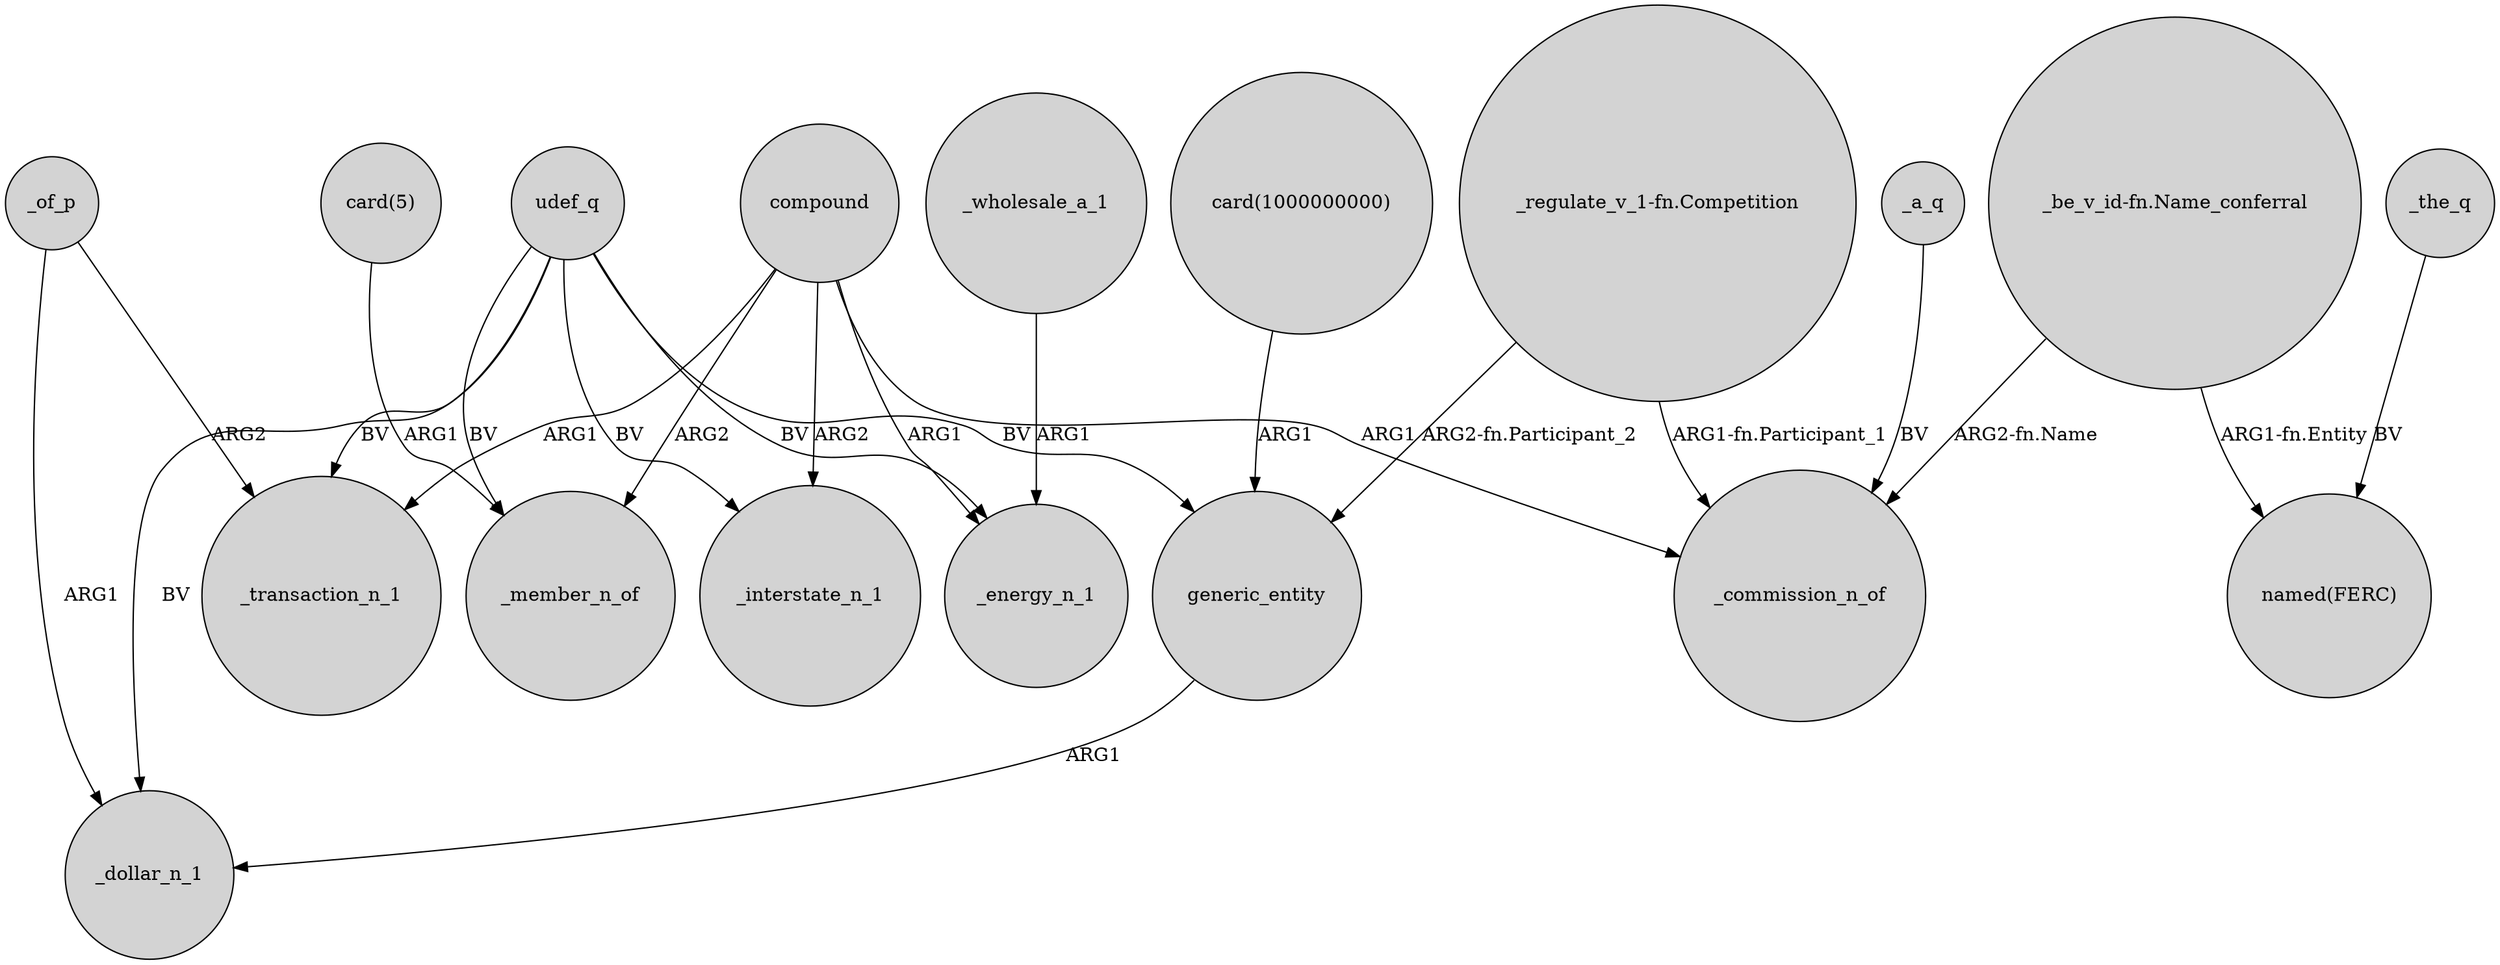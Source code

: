 digraph {
	node [shape=circle style=filled]
	_of_p -> _dollar_n_1 [label=ARG1]
	udef_q -> _interstate_n_1 [label=BV]
	udef_q -> _member_n_of [label=BV]
	_of_p -> _transaction_n_1 [label=ARG2]
	compound -> _energy_n_1 [label=ARG1]
	generic_entity -> _dollar_n_1 [label=ARG1]
	udef_q -> generic_entity [label=BV]
	compound -> _interstate_n_1 [label=ARG2]
	"card(5)" -> _member_n_of [label=ARG1]
	udef_q -> _energy_n_1 [label=BV]
	_a_q -> _commission_n_of [label=BV]
	"_regulate_v_1-fn.Competition" -> generic_entity [label="ARG2-fn.Participant_2"]
	_wholesale_a_1 -> _energy_n_1 [label=ARG1]
	udef_q -> _dollar_n_1 [label=BV]
	"_regulate_v_1-fn.Competition" -> _commission_n_of [label="ARG1-fn.Participant_1"]
	udef_q -> _transaction_n_1 [label=BV]
	"_be_v_id-fn.Name_conferral" -> _commission_n_of [label="ARG2-fn.Name"]
	"card(1000000000)" -> generic_entity [label=ARG1]
	compound -> _member_n_of [label=ARG2]
	_the_q -> "named(FERC)" [label=BV]
	compound -> _transaction_n_1 [label=ARG1]
	"_be_v_id-fn.Name_conferral" -> "named(FERC)" [label="ARG1-fn.Entity"]
	compound -> _commission_n_of [label=ARG1]
}
